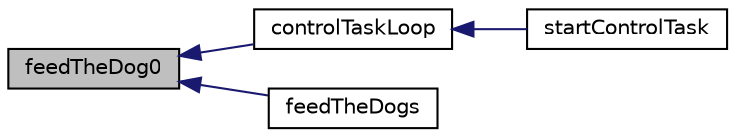 digraph "feedTheDog0"
{
  edge [fontname="Helvetica",fontsize="10",labelfontname="Helvetica",labelfontsize="10"];
  node [fontname="Helvetica",fontsize="10",shape=record];
  rankdir="LR";
  Node1 [label="feedTheDog0",height=0.2,width=0.4,color="black", fillcolor="grey75", style="filled", fontcolor="black"];
  Node1 -> Node2 [dir="back",color="midnightblue",fontsize="10",style="solid",fontname="Helvetica"];
  Node2 [label="controlTaskLoop",height=0.2,width=0.4,color="black", fillcolor="white", style="filled",URL="$control_task_8h.html#a9c01f871ec7eabc978b3506e71e27c47"];
  Node2 -> Node3 [dir="back",color="midnightblue",fontsize="10",style="solid",fontname="Helvetica"];
  Node3 [label="startControlTask",height=0.2,width=0.4,color="black", fillcolor="white", style="filled",URL="$control_task_8h.html#ad330e905c3c283b4df2e4576696af3f2"];
  Node1 -> Node4 [dir="back",color="midnightblue",fontsize="10",style="solid",fontname="Helvetica"];
  Node4 [label="feedTheDogs",height=0.2,width=0.4,color="black", fillcolor="white", style="filled",URL="$_utils_8h.html#aa7e4bdd83f8f7d138836272c8e694387"];
}
